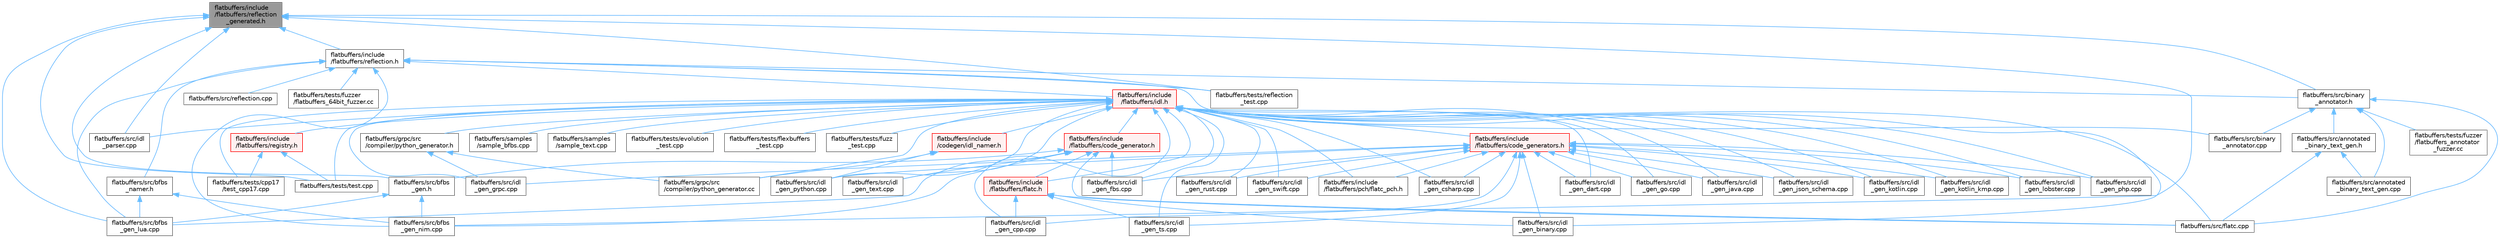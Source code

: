 digraph "flatbuffers/include/flatbuffers/reflection_generated.h"
{
 // LATEX_PDF_SIZE
  bgcolor="transparent";
  edge [fontname=Helvetica,fontsize=10,labelfontname=Helvetica,labelfontsize=10];
  node [fontname=Helvetica,fontsize=10,shape=box,height=0.2,width=0.4];
  Node1 [id="Node000001",label="flatbuffers/include\l/flatbuffers/reflection\l_generated.h",height=0.2,width=0.4,color="gray40", fillcolor="grey60", style="filled", fontcolor="black",tooltip=" "];
  Node1 -> Node2 [id="edge1_Node000001_Node000002",dir="back",color="steelblue1",style="solid",tooltip=" "];
  Node2 [id="Node000002",label="flatbuffers/include\l/flatbuffers/reflection.h",height=0.2,width=0.4,color="grey40", fillcolor="white", style="filled",URL="$reflection_8h.html",tooltip=" "];
  Node2 -> Node3 [id="edge2_Node000002_Node000003",dir="back",color="steelblue1",style="solid",tooltip=" "];
  Node3 [id="Node000003",label="flatbuffers/include\l/flatbuffers/idl.h",height=0.2,width=0.4,color="red", fillcolor="#FFF0F0", style="filled",URL="$idl_8h.html",tooltip=" "];
  Node3 -> Node4 [id="edge3_Node000003_Node000004",dir="back",color="steelblue1",style="solid",tooltip=" "];
  Node4 [id="Node000004",label="flatbuffers/grpc/src\l/compiler/python_generator.cc",height=0.2,width=0.4,color="grey40", fillcolor="white", style="filled",URL="$python__generator_8cc.html",tooltip=" "];
  Node3 -> Node5 [id="edge4_Node000003_Node000005",dir="back",color="steelblue1",style="solid",tooltip=" "];
  Node5 [id="Node000005",label="flatbuffers/grpc/src\l/compiler/python_generator.h",height=0.2,width=0.4,color="grey40", fillcolor="white", style="filled",URL="$python__generator_8h.html",tooltip=" "];
  Node5 -> Node4 [id="edge5_Node000005_Node000004",dir="back",color="steelblue1",style="solid",tooltip=" "];
  Node5 -> Node6 [id="edge6_Node000005_Node000006",dir="back",color="steelblue1",style="solid",tooltip=" "];
  Node6 [id="Node000006",label="flatbuffers/src/idl\l_gen_grpc.cpp",height=0.2,width=0.4,color="grey40", fillcolor="white", style="filled",URL="$idl__gen__grpc_8cpp.html",tooltip=" "];
  Node3 -> Node7 [id="edge7_Node000003_Node000007",dir="back",color="steelblue1",style="solid",tooltip=" "];
  Node7 [id="Node000007",label="flatbuffers/include\l/codegen/idl_namer.h",height=0.2,width=0.4,color="red", fillcolor="#FFF0F0", style="filled",URL="$include_2codegen_2idl__namer_8h.html",tooltip=" "];
  Node7 -> Node4 [id="edge8_Node000007_Node000004",dir="back",color="steelblue1",style="solid",tooltip=" "];
  Node7 -> Node8 [id="edge9_Node000007_Node000008",dir="back",color="steelblue1",style="solid",tooltip=" "];
  Node8 [id="Node000008",label="flatbuffers/src/idl\l_gen_python.cpp",height=0.2,width=0.4,color="grey40", fillcolor="white", style="filled",URL="$idl__gen__python_8cpp.html",tooltip=" "];
  Node3 -> Node18 [id="edge10_Node000003_Node000018",dir="back",color="steelblue1",style="solid",tooltip=" "];
  Node18 [id="Node000018",label="flatbuffers/include\l/flatbuffers/code_generator.h",height=0.2,width=0.4,color="red", fillcolor="#FFF0F0", style="filled",URL="$code__generator_8h.html",tooltip=" "];
  Node18 -> Node19 [id="edge11_Node000018_Node000019",dir="back",color="steelblue1",style="solid",tooltip=" "];
  Node19 [id="Node000019",label="flatbuffers/include\l/flatbuffers/flatc.h",height=0.2,width=0.4,color="red", fillcolor="#FFF0F0", style="filled",URL="$flatc_8h.html",tooltip=" "];
  Node19 -> Node20 [id="edge12_Node000019_Node000020",dir="back",color="steelblue1",style="solid",tooltip=" "];
  Node20 [id="Node000020",label="flatbuffers/src/flatc.cpp",height=0.2,width=0.4,color="grey40", fillcolor="white", style="filled",URL="$flatc_8cpp.html",tooltip=" "];
  Node19 -> Node22 [id="edge13_Node000019_Node000022",dir="back",color="steelblue1",style="solid",tooltip=" "];
  Node22 [id="Node000022",label="flatbuffers/src/idl\l_gen_binary.cpp",height=0.2,width=0.4,color="grey40", fillcolor="white", style="filled",URL="$idl__gen__binary_8cpp.html",tooltip=" "];
  Node19 -> Node23 [id="edge14_Node000019_Node000023",dir="back",color="steelblue1",style="solid",tooltip=" "];
  Node23 [id="Node000023",label="flatbuffers/src/idl\l_gen_cpp.cpp",height=0.2,width=0.4,color="grey40", fillcolor="white", style="filled",URL="$idl__gen__cpp_8cpp.html",tooltip=" "];
  Node19 -> Node17 [id="edge15_Node000019_Node000017",dir="back",color="steelblue1",style="solid",tooltip=" "];
  Node17 [id="Node000017",label="flatbuffers/src/idl\l_gen_ts.cpp",height=0.2,width=0.4,color="grey40", fillcolor="white", style="filled",URL="$idl__gen__ts_8cpp.html",tooltip=" "];
  Node18 -> Node24 [id="edge16_Node000018_Node000024",dir="back",color="steelblue1",style="solid",tooltip=" "];
  Node24 [id="Node000024",label="flatbuffers/src/bfbs\l_gen.h",height=0.2,width=0.4,color="grey40", fillcolor="white", style="filled",URL="$bfbs__gen_8h.html",tooltip=" "];
  Node24 -> Node25 [id="edge17_Node000024_Node000025",dir="back",color="steelblue1",style="solid",tooltip=" "];
  Node25 [id="Node000025",label="flatbuffers/src/bfbs\l_gen_lua.cpp",height=0.2,width=0.4,color="grey40", fillcolor="white", style="filled",URL="$bfbs__gen__lua_8cpp.html",tooltip=" "];
  Node24 -> Node26 [id="edge18_Node000024_Node000026",dir="back",color="steelblue1",style="solid",tooltip=" "];
  Node26 [id="Node000026",label="flatbuffers/src/bfbs\l_gen_nim.cpp",height=0.2,width=0.4,color="grey40", fillcolor="white", style="filled",URL="$bfbs__gen__nim_8cpp.html",tooltip=" "];
  Node18 -> Node25 [id="edge19_Node000018_Node000025",dir="back",color="steelblue1",style="solid",tooltip=" "];
  Node18 -> Node26 [id="edge20_Node000018_Node000026",dir="back",color="steelblue1",style="solid",tooltip=" "];
  Node18 -> Node20 [id="edge21_Node000018_Node000020",dir="back",color="steelblue1",style="solid",tooltip=" "];
  Node18 -> Node34 [id="edge22_Node000018_Node000034",dir="back",color="steelblue1",style="solid",tooltip=" "];
  Node34 [id="Node000034",label="flatbuffers/src/idl\l_gen_fbs.cpp",height=0.2,width=0.4,color="grey40", fillcolor="white", style="filled",URL="$idl__gen__fbs_8cpp.html",tooltip=" "];
  Node18 -> Node49 [id="edge23_Node000018_Node000049",dir="back",color="steelblue1",style="solid",tooltip=" "];
  Node49 [id="Node000049",label="flatbuffers/src/idl\l_gen_text.cpp",height=0.2,width=0.4,color="grey40", fillcolor="white", style="filled",URL="$idl__gen__text_8cpp.html",tooltip=" "];
  Node3 -> Node52 [id="edge24_Node000003_Node000052",dir="back",color="steelblue1",style="solid",tooltip=" "];
  Node52 [id="Node000052",label="flatbuffers/include\l/flatbuffers/code_generators.h",height=0.2,width=0.4,color="red", fillcolor="#FFF0F0", style="filled",URL="$code__generators_8h.html",tooltip=" "];
  Node52 -> Node53 [id="edge25_Node000052_Node000053",dir="back",color="steelblue1",style="solid",tooltip=" "];
  Node53 [id="Node000053",label="flatbuffers/include\l/flatbuffers/pch/flatc_pch.h",height=0.2,width=0.4,color="grey40", fillcolor="white", style="filled",URL="$flatc__pch_8h.html",tooltip=" "];
  Node52 -> Node22 [id="edge26_Node000052_Node000022",dir="back",color="steelblue1",style="solid",tooltip=" "];
  Node52 -> Node23 [id="edge27_Node000052_Node000023",dir="back",color="steelblue1",style="solid",tooltip=" "];
  Node52 -> Node32 [id="edge28_Node000052_Node000032",dir="back",color="steelblue1",style="solid",tooltip=" "];
  Node32 [id="Node000032",label="flatbuffers/src/idl\l_gen_csharp.cpp",height=0.2,width=0.4,color="grey40", fillcolor="white", style="filled",URL="$idl__gen__csharp_8cpp.html",tooltip=" "];
  Node52 -> Node10 [id="edge29_Node000052_Node000010",dir="back",color="steelblue1",style="solid",tooltip=" "];
  Node10 [id="Node000010",label="flatbuffers/src/idl\l_gen_dart.cpp",height=0.2,width=0.4,color="grey40", fillcolor="white", style="filled",URL="$idl__gen__dart_8cpp.html",tooltip=" "];
  Node52 -> Node34 [id="edge30_Node000052_Node000034",dir="back",color="steelblue1",style="solid",tooltip=" "];
  Node52 -> Node11 [id="edge31_Node000052_Node000011",dir="back",color="steelblue1",style="solid",tooltip=" "];
  Node11 [id="Node000011",label="flatbuffers/src/idl\l_gen_go.cpp",height=0.2,width=0.4,color="grey40", fillcolor="white", style="filled",URL="$idl__gen__go_8cpp.html",tooltip=" "];
  Node52 -> Node6 [id="edge32_Node000052_Node000006",dir="back",color="steelblue1",style="solid",tooltip=" "];
  Node52 -> Node12 [id="edge33_Node000052_Node000012",dir="back",color="steelblue1",style="solid",tooltip=" "];
  Node12 [id="Node000012",label="flatbuffers/src/idl\l_gen_java.cpp",height=0.2,width=0.4,color="grey40", fillcolor="white", style="filled",URL="$idl__gen__java_8cpp.html",tooltip=" "];
  Node52 -> Node40 [id="edge34_Node000052_Node000040",dir="back",color="steelblue1",style="solid",tooltip=" "];
  Node40 [id="Node000040",label="flatbuffers/src/idl\l_gen_json_schema.cpp",height=0.2,width=0.4,color="grey40", fillcolor="white", style="filled",URL="$idl__gen__json__schema_8cpp.html",tooltip=" "];
  Node52 -> Node13 [id="edge35_Node000052_Node000013",dir="back",color="steelblue1",style="solid",tooltip=" "];
  Node13 [id="Node000013",label="flatbuffers/src/idl\l_gen_kotlin.cpp",height=0.2,width=0.4,color="grey40", fillcolor="white", style="filled",URL="$idl__gen__kotlin_8cpp.html",tooltip=" "];
  Node52 -> Node14 [id="edge36_Node000052_Node000014",dir="back",color="steelblue1",style="solid",tooltip=" "];
  Node14 [id="Node000014",label="flatbuffers/src/idl\l_gen_kotlin_kmp.cpp",height=0.2,width=0.4,color="grey40", fillcolor="white", style="filled",URL="$idl__gen__kotlin__kmp_8cpp.html",tooltip=" "];
  Node52 -> Node43 [id="edge37_Node000052_Node000043",dir="back",color="steelblue1",style="solid",tooltip=" "];
  Node43 [id="Node000043",label="flatbuffers/src/idl\l_gen_lobster.cpp",height=0.2,width=0.4,color="grey40", fillcolor="white", style="filled",URL="$idl__gen__lobster_8cpp.html",tooltip=" "];
  Node52 -> Node45 [id="edge38_Node000052_Node000045",dir="back",color="steelblue1",style="solid",tooltip=" "];
  Node45 [id="Node000045",label="flatbuffers/src/idl\l_gen_php.cpp",height=0.2,width=0.4,color="grey40", fillcolor="white", style="filled",URL="$idl__gen__php_8cpp.html",tooltip=" "];
  Node52 -> Node8 [id="edge39_Node000052_Node000008",dir="back",color="steelblue1",style="solid",tooltip=" "];
  Node52 -> Node15 [id="edge40_Node000052_Node000015",dir="back",color="steelblue1",style="solid",tooltip=" "];
  Node15 [id="Node000015",label="flatbuffers/src/idl\l_gen_rust.cpp",height=0.2,width=0.4,color="grey40", fillcolor="white", style="filled",URL="$idl__gen__rust_8cpp.html",tooltip=" "];
  Node52 -> Node16 [id="edge41_Node000052_Node000016",dir="back",color="steelblue1",style="solid",tooltip=" "];
  Node16 [id="Node000016",label="flatbuffers/src/idl\l_gen_swift.cpp",height=0.2,width=0.4,color="grey40", fillcolor="white", style="filled",URL="$idl__gen__swift_8cpp.html",tooltip=" "];
  Node52 -> Node17 [id="edge42_Node000052_Node000017",dir="back",color="steelblue1",style="solid",tooltip=" "];
  Node3 -> Node19 [id="edge43_Node000003_Node000019",dir="back",color="steelblue1",style="solid",tooltip=" "];
  Node3 -> Node53 [id="edge44_Node000003_Node000053",dir="back",color="steelblue1",style="solid",tooltip=" "];
  Node3 -> Node55 [id="edge45_Node000003_Node000055",dir="back",color="steelblue1",style="solid",tooltip=" "];
  Node55 [id="Node000055",label="flatbuffers/include\l/flatbuffers/registry.h",height=0.2,width=0.4,color="red", fillcolor="#FFF0F0", style="filled",URL="$registry_8h.html",tooltip=" "];
  Node55 -> Node56 [id="edge46_Node000055_Node000056",dir="back",color="steelblue1",style="solid",tooltip=" "];
  Node56 [id="Node000056",label="flatbuffers/tests/cpp17\l/test_cpp17.cpp",height=0.2,width=0.4,color="grey40", fillcolor="white", style="filled",URL="$test__cpp17_8cpp.html",tooltip=" "];
  Node55 -> Node58 [id="edge47_Node000055_Node000058",dir="back",color="steelblue1",style="solid",tooltip=" "];
  Node58 [id="Node000058",label="flatbuffers/tests/test.cpp",height=0.2,width=0.4,color="grey40", fillcolor="white", style="filled",URL="$test_8cpp.html",tooltip=" "];
  Node3 -> Node59 [id="edge48_Node000003_Node000059",dir="back",color="steelblue1",style="solid",tooltip=" "];
  Node59 [id="Node000059",label="flatbuffers/samples\l/sample_bfbs.cpp",height=0.2,width=0.4,color="grey40", fillcolor="white", style="filled",URL="$sample__bfbs_8cpp.html",tooltip=" "];
  Node3 -> Node60 [id="edge49_Node000003_Node000060",dir="back",color="steelblue1",style="solid",tooltip=" "];
  Node60 [id="Node000060",label="flatbuffers/samples\l/sample_text.cpp",height=0.2,width=0.4,color="grey40", fillcolor="white", style="filled",URL="$sample__text_8cpp.html",tooltip=" "];
  Node3 -> Node20 [id="edge50_Node000003_Node000020",dir="back",color="steelblue1",style="solid",tooltip=" "];
  Node3 -> Node22 [id="edge51_Node000003_Node000022",dir="back",color="steelblue1",style="solid",tooltip=" "];
  Node3 -> Node23 [id="edge52_Node000003_Node000023",dir="back",color="steelblue1",style="solid",tooltip=" "];
  Node3 -> Node32 [id="edge53_Node000003_Node000032",dir="back",color="steelblue1",style="solid",tooltip=" "];
  Node3 -> Node10 [id="edge54_Node000003_Node000010",dir="back",color="steelblue1",style="solid",tooltip=" "];
  Node3 -> Node34 [id="edge55_Node000003_Node000034",dir="back",color="steelblue1",style="solid",tooltip=" "];
  Node3 -> Node11 [id="edge56_Node000003_Node000011",dir="back",color="steelblue1",style="solid",tooltip=" "];
  Node3 -> Node6 [id="edge57_Node000003_Node000006",dir="back",color="steelblue1",style="solid",tooltip=" "];
  Node3 -> Node12 [id="edge58_Node000003_Node000012",dir="back",color="steelblue1",style="solid",tooltip=" "];
  Node3 -> Node40 [id="edge59_Node000003_Node000040",dir="back",color="steelblue1",style="solid",tooltip=" "];
  Node3 -> Node13 [id="edge60_Node000003_Node000013",dir="back",color="steelblue1",style="solid",tooltip=" "];
  Node3 -> Node14 [id="edge61_Node000003_Node000014",dir="back",color="steelblue1",style="solid",tooltip=" "];
  Node3 -> Node43 [id="edge62_Node000003_Node000043",dir="back",color="steelblue1",style="solid",tooltip=" "];
  Node3 -> Node45 [id="edge63_Node000003_Node000045",dir="back",color="steelblue1",style="solid",tooltip=" "];
  Node3 -> Node8 [id="edge64_Node000003_Node000008",dir="back",color="steelblue1",style="solid",tooltip=" "];
  Node3 -> Node15 [id="edge65_Node000003_Node000015",dir="back",color="steelblue1",style="solid",tooltip=" "];
  Node3 -> Node16 [id="edge66_Node000003_Node000016",dir="back",color="steelblue1",style="solid",tooltip=" "];
  Node3 -> Node49 [id="edge67_Node000003_Node000049",dir="back",color="steelblue1",style="solid",tooltip=" "];
  Node3 -> Node17 [id="edge68_Node000003_Node000017",dir="back",color="steelblue1",style="solid",tooltip=" "];
  Node3 -> Node61 [id="edge69_Node000003_Node000061",dir="back",color="steelblue1",style="solid",tooltip=" "];
  Node61 [id="Node000061",label="flatbuffers/src/idl\l_parser.cpp",height=0.2,width=0.4,color="grey40", fillcolor="white", style="filled",URL="$idl__parser_8cpp.html",tooltip=" "];
  Node3 -> Node56 [id="edge70_Node000003_Node000056",dir="back",color="steelblue1",style="solid",tooltip=" "];
  Node3 -> Node62 [id="edge71_Node000003_Node000062",dir="back",color="steelblue1",style="solid",tooltip=" "];
  Node62 [id="Node000062",label="flatbuffers/tests/evolution\l_test.cpp",height=0.2,width=0.4,color="grey40", fillcolor="white", style="filled",URL="$evolution__test_8cpp.html",tooltip=" "];
  Node3 -> Node63 [id="edge72_Node000003_Node000063",dir="back",color="steelblue1",style="solid",tooltip=" "];
  Node63 [id="Node000063",label="flatbuffers/tests/flexbuffers\l_test.cpp",height=0.2,width=0.4,color="grey40", fillcolor="white", style="filled",URL="$flexbuffers__test_8cpp.html",tooltip=" "];
  Node3 -> Node64 [id="edge73_Node000003_Node000064",dir="back",color="steelblue1",style="solid",tooltip=" "];
  Node64 [id="Node000064",label="flatbuffers/tests/fuzz\l_test.cpp",height=0.2,width=0.4,color="grey40", fillcolor="white", style="filled",URL="$fuzz__test_8cpp.html",tooltip=" "];
  Node3 -> Node58 [id="edge74_Node000003_Node000058",dir="back",color="steelblue1",style="solid",tooltip=" "];
  Node2 -> Node25 [id="edge75_Node000002_Node000025",dir="back",color="steelblue1",style="solid",tooltip=" "];
  Node2 -> Node26 [id="edge76_Node000002_Node000026",dir="back",color="steelblue1",style="solid",tooltip=" "];
  Node2 -> Node73 [id="edge77_Node000002_Node000073",dir="back",color="steelblue1",style="solid",tooltip=" "];
  Node73 [id="Node000073",label="flatbuffers/src/bfbs\l_namer.h",height=0.2,width=0.4,color="grey40", fillcolor="white", style="filled",URL="$bfbs__namer_8h.html",tooltip=" "];
  Node73 -> Node25 [id="edge78_Node000073_Node000025",dir="back",color="steelblue1",style="solid",tooltip=" "];
  Node73 -> Node26 [id="edge79_Node000073_Node000026",dir="back",color="steelblue1",style="solid",tooltip=" "];
  Node2 -> Node74 [id="edge80_Node000002_Node000074",dir="back",color="steelblue1",style="solid",tooltip=" "];
  Node74 [id="Node000074",label="flatbuffers/src/binary\l_annotator.cpp",height=0.2,width=0.4,color="grey40", fillcolor="white", style="filled",URL="$binary__annotator_8cpp.html",tooltip=" "];
  Node2 -> Node75 [id="edge81_Node000002_Node000075",dir="back",color="steelblue1",style="solid",tooltip=" "];
  Node75 [id="Node000075",label="flatbuffers/src/binary\l_annotator.h",height=0.2,width=0.4,color="grey40", fillcolor="white", style="filled",URL="$binary__annotator_8h.html",tooltip=" "];
  Node75 -> Node76 [id="edge82_Node000075_Node000076",dir="back",color="steelblue1",style="solid",tooltip=" "];
  Node76 [id="Node000076",label="flatbuffers/src/annotated\l_binary_text_gen.cpp",height=0.2,width=0.4,color="grey40", fillcolor="white", style="filled",URL="$annotated__binary__text__gen_8cpp.html",tooltip=" "];
  Node75 -> Node77 [id="edge83_Node000075_Node000077",dir="back",color="steelblue1",style="solid",tooltip=" "];
  Node77 [id="Node000077",label="flatbuffers/src/annotated\l_binary_text_gen.h",height=0.2,width=0.4,color="grey40", fillcolor="white", style="filled",URL="$annotated__binary__text__gen_8h.html",tooltip=" "];
  Node77 -> Node76 [id="edge84_Node000077_Node000076",dir="back",color="steelblue1",style="solid",tooltip=" "];
  Node77 -> Node20 [id="edge85_Node000077_Node000020",dir="back",color="steelblue1",style="solid",tooltip=" "];
  Node75 -> Node74 [id="edge86_Node000075_Node000074",dir="back",color="steelblue1",style="solid",tooltip=" "];
  Node75 -> Node20 [id="edge87_Node000075_Node000020",dir="back",color="steelblue1",style="solid",tooltip=" "];
  Node75 -> Node78 [id="edge88_Node000075_Node000078",dir="back",color="steelblue1",style="solid",tooltip=" "];
  Node78 [id="Node000078",label="flatbuffers/tests/fuzzer\l/flatbuffers_annotator\l_fuzzer.cc",height=0.2,width=0.4,color="grey40", fillcolor="white", style="filled",URL="$flatbuffers__annotator__fuzzer_8cc.html",tooltip=" "];
  Node2 -> Node79 [id="edge89_Node000002_Node000079",dir="back",color="steelblue1",style="solid",tooltip=" "];
  Node79 [id="Node000079",label="flatbuffers/src/reflection.cpp",height=0.2,width=0.4,color="grey40", fillcolor="white", style="filled",URL="$reflection_8cpp.html",tooltip=" "];
  Node2 -> Node80 [id="edge90_Node000002_Node000080",dir="back",color="steelblue1",style="solid",tooltip=" "];
  Node80 [id="Node000080",label="flatbuffers/tests/fuzzer\l/flatbuffers_64bit_fuzzer.cc",height=0.2,width=0.4,color="grey40", fillcolor="white", style="filled",URL="$flatbuffers__64bit__fuzzer_8cc.html",tooltip=" "];
  Node2 -> Node81 [id="edge91_Node000002_Node000081",dir="back",color="steelblue1",style="solid",tooltip=" "];
  Node81 [id="Node000081",label="flatbuffers/tests/reflection\l_test.cpp",height=0.2,width=0.4,color="grey40", fillcolor="white", style="filled",URL="$reflection__test_8cpp.html",tooltip=" "];
  Node1 -> Node24 [id="edge92_Node000001_Node000024",dir="back",color="steelblue1",style="solid",tooltip=" "];
  Node1 -> Node25 [id="edge93_Node000001_Node000025",dir="back",color="steelblue1",style="solid",tooltip=" "];
  Node1 -> Node26 [id="edge94_Node000001_Node000026",dir="back",color="steelblue1",style="solid",tooltip=" "];
  Node1 -> Node75 [id="edge95_Node000001_Node000075",dir="back",color="steelblue1",style="solid",tooltip=" "];
  Node1 -> Node61 [id="edge96_Node000001_Node000061",dir="back",color="steelblue1",style="solid",tooltip=" "];
  Node1 -> Node81 [id="edge97_Node000001_Node000081",dir="back",color="steelblue1",style="solid",tooltip=" "];
  Node1 -> Node58 [id="edge98_Node000001_Node000058",dir="back",color="steelblue1",style="solid",tooltip=" "];
}
